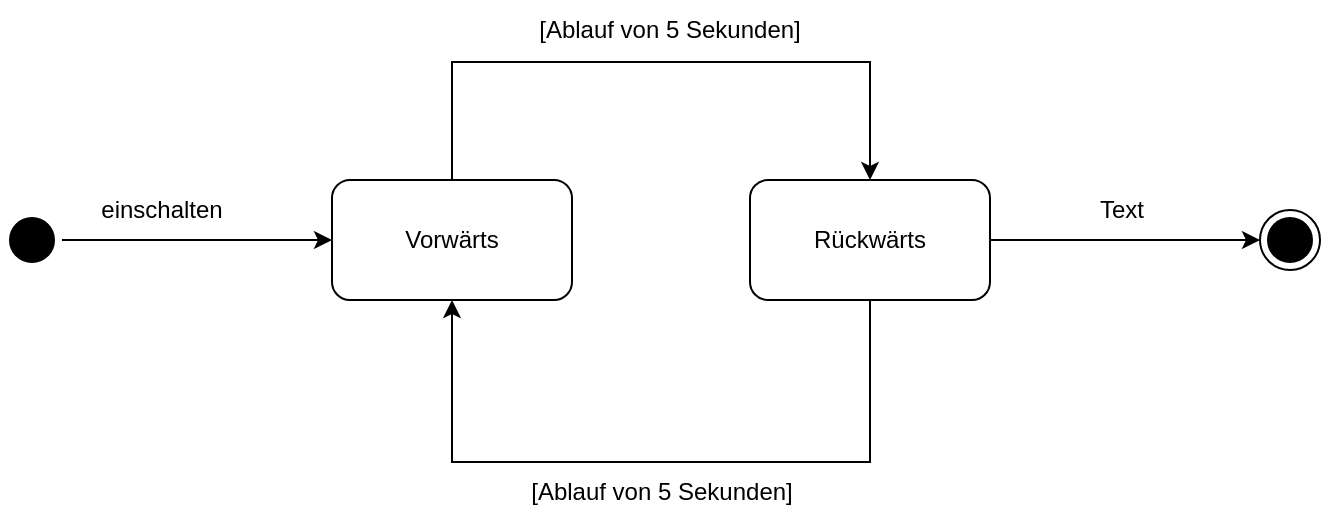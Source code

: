<mxfile version="22.1.17" type="google">
  <diagram name="Seite-1" id="Vf9KsPLuP-rF_VJtEk-u">
    <mxGraphModel grid="1" page="1" gridSize="10" guides="1" tooltips="1" connect="1" arrows="1" fold="1" pageScale="1" pageWidth="827" pageHeight="1169" math="0" shadow="0">
      <root>
        <mxCell id="0" />
        <mxCell id="1" parent="0" />
        <mxCell id="8LgQQAG0FPZSoUNvtfGD-1" value="" style="ellipse;html=1;shape=endState;fillColor=#000000;strokeColor=#000000;" vertex="1" parent="1">
          <mxGeometry x="709" y="244" width="30" height="30" as="geometry" />
        </mxCell>
        <mxCell id="8LgQQAG0FPZSoUNvtfGD-6" style="edgeStyle=orthogonalEdgeStyle;rounded=0;orthogonalLoop=1;jettySize=auto;html=1;exitX=1;exitY=0.5;exitDx=0;exitDy=0;entryX=0;entryY=0.5;entryDx=0;entryDy=0;" edge="1" parent="1" source="8LgQQAG0FPZSoUNvtfGD-2" target="8LgQQAG0FPZSoUNvtfGD-4">
          <mxGeometry relative="1" as="geometry" />
        </mxCell>
        <mxCell id="8LgQQAG0FPZSoUNvtfGD-2" value="" style="ellipse;html=1;shape=startState;fillColor=#000000;strokeColor=#000000;" vertex="1" parent="1">
          <mxGeometry x="80" y="244" width="30" height="30" as="geometry" />
        </mxCell>
        <mxCell id="8LgQQAG0FPZSoUNvtfGD-8" style="edgeStyle=orthogonalEdgeStyle;rounded=0;orthogonalLoop=1;jettySize=auto;html=1;exitX=0.5;exitY=0;exitDx=0;exitDy=0;entryX=0.5;entryY=0;entryDx=0;entryDy=0;" edge="1" parent="1" source="8LgQQAG0FPZSoUNvtfGD-4" target="8LgQQAG0FPZSoUNvtfGD-5">
          <mxGeometry relative="1" as="geometry">
            <Array as="points">
              <mxPoint x="305" y="170" />
              <mxPoint x="514" y="170" />
            </Array>
          </mxGeometry>
        </mxCell>
        <mxCell id="8LgQQAG0FPZSoUNvtfGD-4" value="Vorwärts" style="rounded=1;whiteSpace=wrap;html=1;" vertex="1" parent="1">
          <mxGeometry x="245" y="229" width="120" height="60" as="geometry" />
        </mxCell>
        <mxCell id="8LgQQAG0FPZSoUNvtfGD-7" style="edgeStyle=orthogonalEdgeStyle;rounded=0;orthogonalLoop=1;jettySize=auto;html=1;exitX=1;exitY=0.5;exitDx=0;exitDy=0;entryX=0;entryY=0.5;entryDx=0;entryDy=0;" edge="1" parent="1" source="8LgQQAG0FPZSoUNvtfGD-5" target="8LgQQAG0FPZSoUNvtfGD-1">
          <mxGeometry relative="1" as="geometry" />
        </mxCell>
        <mxCell id="8LgQQAG0FPZSoUNvtfGD-9" style="edgeStyle=orthogonalEdgeStyle;rounded=0;orthogonalLoop=1;jettySize=auto;html=1;exitX=0.5;exitY=1;exitDx=0;exitDy=0;entryX=0.5;entryY=1;entryDx=0;entryDy=0;" edge="1" parent="1" source="8LgQQAG0FPZSoUNvtfGD-5" target="8LgQQAG0FPZSoUNvtfGD-4">
          <mxGeometry relative="1" as="geometry">
            <Array as="points">
              <mxPoint x="514" y="370" />
              <mxPoint x="305" y="370" />
            </Array>
          </mxGeometry>
        </mxCell>
        <mxCell id="8LgQQAG0FPZSoUNvtfGD-5" value="Rückwärts" style="rounded=1;whiteSpace=wrap;html=1;" vertex="1" parent="1">
          <mxGeometry x="454" y="229" width="120" height="60" as="geometry" />
        </mxCell>
        <mxCell id="8LgQQAG0FPZSoUNvtfGD-12" value="[Ablauf von 5 Sekunden]" style="text;html=1;strokeColor=none;fillColor=none;align=center;verticalAlign=middle;whiteSpace=wrap;rounded=0;" vertex="1" parent="1">
          <mxGeometry x="300" y="370" width="220" height="30" as="geometry" />
        </mxCell>
        <mxCell id="8LgQQAG0FPZSoUNvtfGD-13" value="[Ablauf von 5 Sekunden]" style="text;html=1;strokeColor=none;fillColor=none;align=center;verticalAlign=middle;whiteSpace=wrap;rounded=0;" vertex="1" parent="1">
          <mxGeometry x="304" y="139" width="220" height="30" as="geometry" />
        </mxCell>
        <mxCell id="8LgQQAG0FPZSoUNvtfGD-14" value="einschalten" style="text;html=1;strokeColor=none;fillColor=none;align=center;verticalAlign=middle;whiteSpace=wrap;rounded=0;" vertex="1" parent="1">
          <mxGeometry x="130" y="229" width="60" height="30" as="geometry" />
        </mxCell>
        <mxCell id="8LgQQAG0FPZSoUNvtfGD-15" value="Text" style="text;html=1;strokeColor=none;fillColor=none;align=center;verticalAlign=middle;whiteSpace=wrap;rounded=0;" vertex="1" parent="1">
          <mxGeometry x="610" y="229" width="60" height="30" as="geometry" />
        </mxCell>
      </root>
    </mxGraphModel>
  </diagram>
</mxfile>
